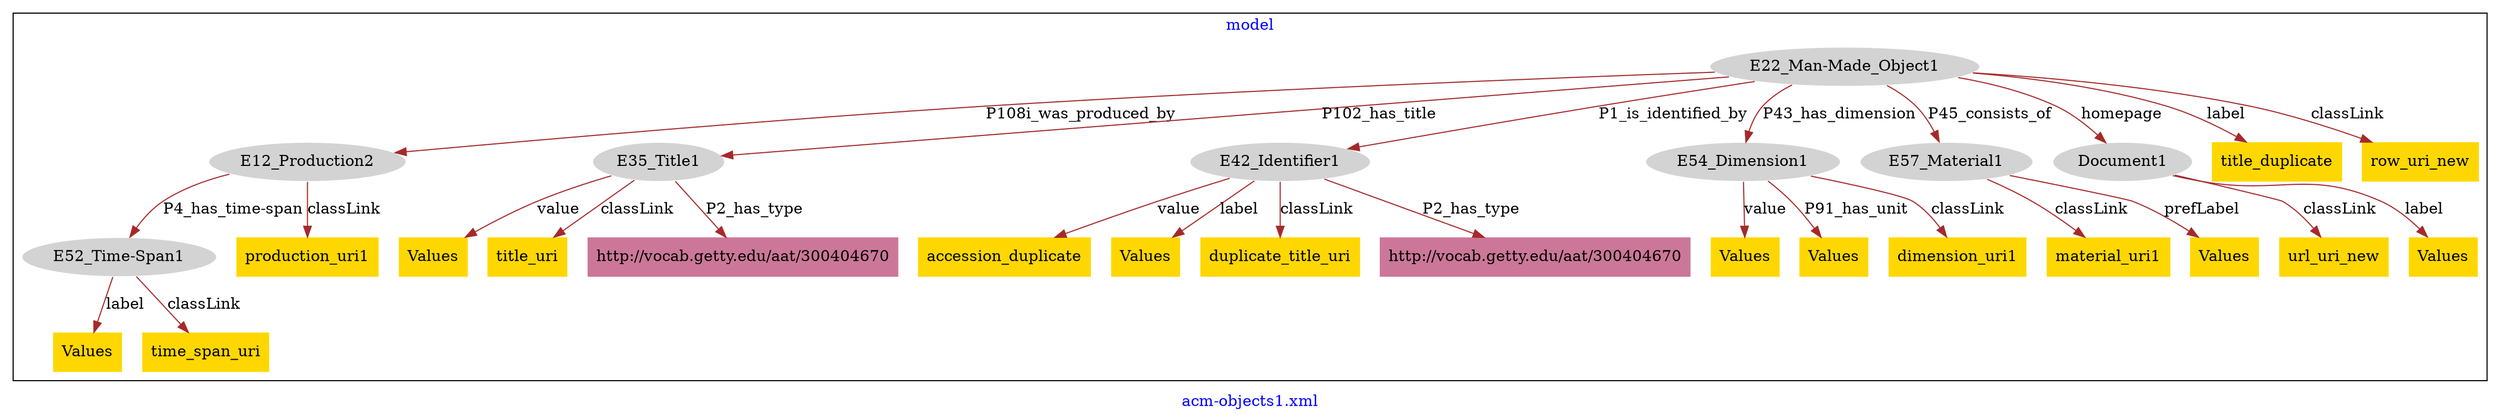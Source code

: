 digraph n0 {
fontcolor="blue"
remincross="true"
label="acm-objects1.xml"
subgraph cluster {
label="model"
n2[style="filled",color="white",fillcolor="lightgray",label="E12_Production2"];
n3[style="filled",color="white",fillcolor="lightgray",label="E52_Time-Span1"];
n4[style="filled",color="white",fillcolor="lightgray",label="E22_Man-Made_Object1"];
n5[style="filled",color="white",fillcolor="lightgray",label="E35_Title1"];
n6[style="filled",color="white",fillcolor="lightgray",label="E42_Identifier1"];
n7[style="filled",color="white",fillcolor="lightgray",label="E54_Dimension1"];
n8[style="filled",color="white",fillcolor="lightgray",label="E57_Material1"];
n9[style="filled",color="white",fillcolor="lightgray",label="Document1"];
n10[shape="plaintext",style="filled",fillcolor="gold",label="title_duplicate"];
n11[shape="plaintext",style="filled",fillcolor="gold",label="Values"];
n12[shape="plaintext",style="filled",fillcolor="gold",label="Values"];
n13[shape="plaintext",style="filled",fillcolor="gold",label="Values"];
n14[shape="plaintext",style="filled",fillcolor="gold",label="accession_duplicate"];
n15[shape="plaintext",style="filled",fillcolor="gold",label="url_uri_new"];
n16[shape="plaintext",style="filled",fillcolor="gold",label="Values"];
n17[shape="plaintext",style="filled",fillcolor="gold",label="Values"];
n18[shape="plaintext",style="filled",fillcolor="gold",label="duplicate_title_uri"];
n19[shape="plaintext",style="filled",fillcolor="gold",label="time_span_uri"];
n20[shape="plaintext",style="filled",fillcolor="gold",label="material_uri1"];
n21[shape="plaintext",style="filled",fillcolor="gold",label="row_uri_new"];
n22[shape="plaintext",style="filled",fillcolor="gold",label="title_uri"];
n23[shape="plaintext",style="filled",fillcolor="gold",label="production_uri1"];
n24[shape="plaintext",style="filled",fillcolor="gold",label="Values"];
n25[shape="plaintext",style="filled",fillcolor="gold",label="Values"];
n26[shape="plaintext",style="filled",fillcolor="gold",label="dimension_uri1"];
n27[shape="plaintext",style="filled",fillcolor="#CC7799",label="http://vocab.getty.edu/aat/300404670"];
n28[shape="plaintext",style="filled",fillcolor="#CC7799",label="http://vocab.getty.edu/aat/300404670"];
}
n2 -> n3[color="brown",fontcolor="black",label="P4_has_time-span"]
n4 -> n2[color="brown",fontcolor="black",label="P108i_was_produced_by"]
n4 -> n5[color="brown",fontcolor="black",label="P102_has_title"]
n4 -> n6[color="brown",fontcolor="black",label="P1_is_identified_by"]
n4 -> n7[color="brown",fontcolor="black",label="P43_has_dimension"]
n4 -> n8[color="brown",fontcolor="black",label="P45_consists_of"]
n4 -> n9[color="brown",fontcolor="black",label="homepage"]
n4 -> n10[color="brown",fontcolor="black",label="label"]
n5 -> n11[color="brown",fontcolor="black",label="value"]
n3 -> n12[color="brown",fontcolor="black",label="label"]
n7 -> n13[color="brown",fontcolor="black",label="value"]
n6 -> n14[color="brown",fontcolor="black",label="value"]
n9 -> n15[color="brown",fontcolor="black",label="classLink"]
n9 -> n16[color="brown",fontcolor="black",label="label"]
n6 -> n17[color="brown",fontcolor="black",label="label"]
n6 -> n18[color="brown",fontcolor="black",label="classLink"]
n3 -> n19[color="brown",fontcolor="black",label="classLink"]
n8 -> n20[color="brown",fontcolor="black",label="classLink"]
n4 -> n21[color="brown",fontcolor="black",label="classLink"]
n5 -> n22[color="brown",fontcolor="black",label="classLink"]
n2 -> n23[color="brown",fontcolor="black",label="classLink"]
n8 -> n24[color="brown",fontcolor="black",label="prefLabel"]
n7 -> n25[color="brown",fontcolor="black",label="P91_has_unit"]
n7 -> n26[color="brown",fontcolor="black",label="classLink"]
n5 -> n27[color="brown",fontcolor="black",label="P2_has_type"]
n6 -> n28[color="brown",fontcolor="black",label="P2_has_type"]
}
